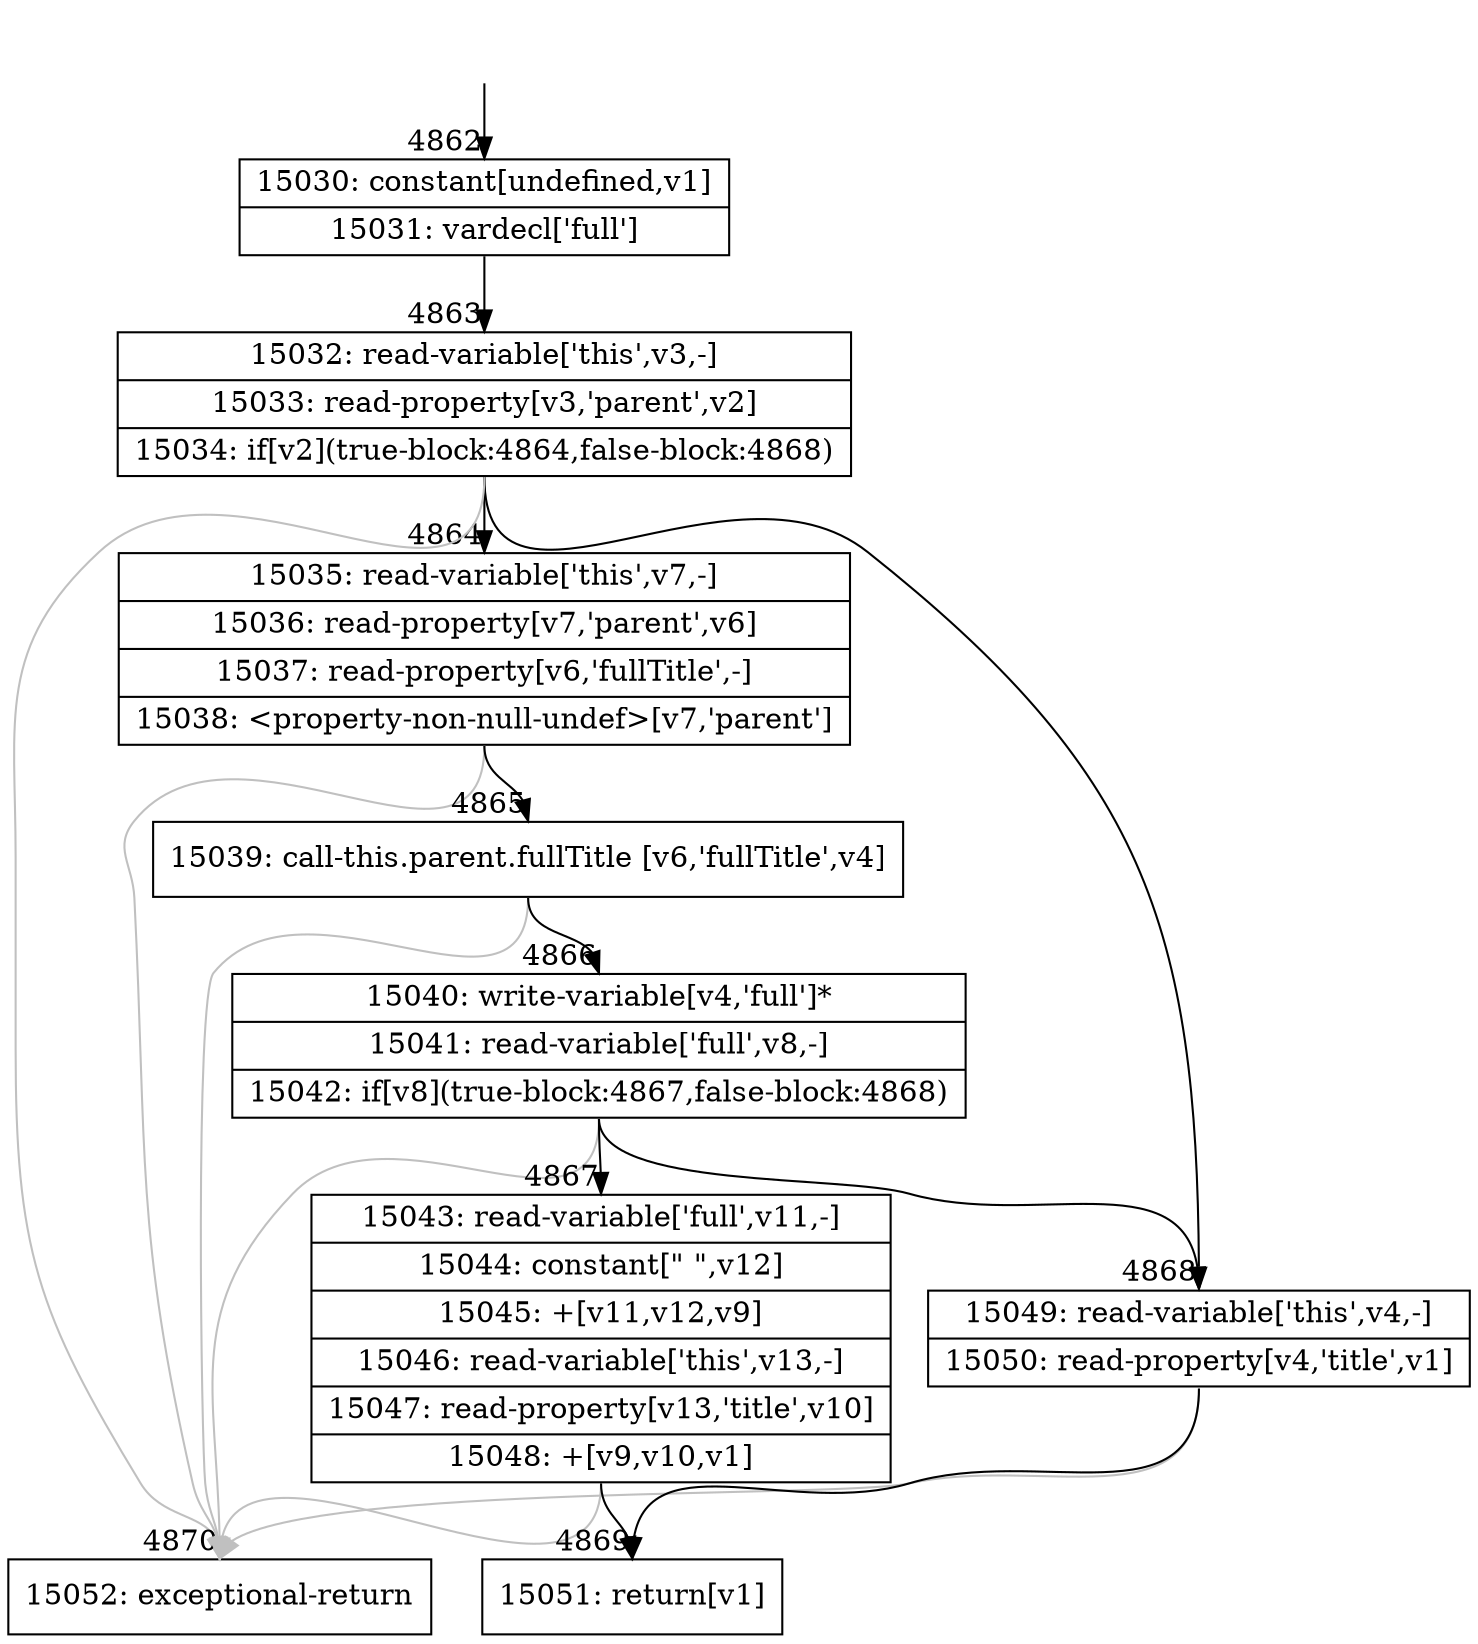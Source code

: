 digraph {
rankdir="TD"
BB_entry427[shape=none,label=""];
BB_entry427 -> BB4862 [tailport=s, headport=n, headlabel="    4862"]
BB4862 [shape=record label="{15030: constant[undefined,v1]|15031: vardecl['full']}" ] 
BB4862 -> BB4863 [tailport=s, headport=n, headlabel="      4863"]
BB4863 [shape=record label="{15032: read-variable['this',v3,-]|15033: read-property[v3,'parent',v2]|15034: if[v2](true-block:4864,false-block:4868)}" ] 
BB4863 -> BB4864 [tailport=s, headport=n, headlabel="      4864"]
BB4863 -> BB4868 [tailport=s, headport=n, headlabel="      4868"]
BB4863 -> BB4870 [tailport=s, headport=n, color=gray, headlabel="      4870"]
BB4864 [shape=record label="{15035: read-variable['this',v7,-]|15036: read-property[v7,'parent',v6]|15037: read-property[v6,'fullTitle',-]|15038: \<property-non-null-undef\>[v7,'parent']}" ] 
BB4864 -> BB4865 [tailport=s, headport=n, headlabel="      4865"]
BB4864 -> BB4870 [tailport=s, headport=n, color=gray]
BB4865 [shape=record label="{15039: call-this.parent.fullTitle [v6,'fullTitle',v4]}" ] 
BB4865 -> BB4866 [tailport=s, headport=n, headlabel="      4866"]
BB4865 -> BB4870 [tailport=s, headport=n, color=gray]
BB4866 [shape=record label="{15040: write-variable[v4,'full']*|15041: read-variable['full',v8,-]|15042: if[v8](true-block:4867,false-block:4868)}" ] 
BB4866 -> BB4867 [tailport=s, headport=n, headlabel="      4867"]
BB4866 -> BB4868 [tailport=s, headport=n]
BB4866 -> BB4870 [tailport=s, headport=n, color=gray]
BB4867 [shape=record label="{15043: read-variable['full',v11,-]|15044: constant[\" \",v12]|15045: +[v11,v12,v9]|15046: read-variable['this',v13,-]|15047: read-property[v13,'title',v10]|15048: +[v9,v10,v1]}" ] 
BB4867 -> BB4869 [tailport=s, headport=n, headlabel="      4869"]
BB4867 -> BB4870 [tailport=s, headport=n, color=gray]
BB4868 [shape=record label="{15049: read-variable['this',v4,-]|15050: read-property[v4,'title',v1]}" ] 
BB4868 -> BB4869 [tailport=s, headport=n]
BB4868 -> BB4870 [tailport=s, headport=n, color=gray]
BB4869 [shape=record label="{15051: return[v1]}" ] 
BB4870 [shape=record label="{15052: exceptional-return}" ] 
//#$~ 5622
}
